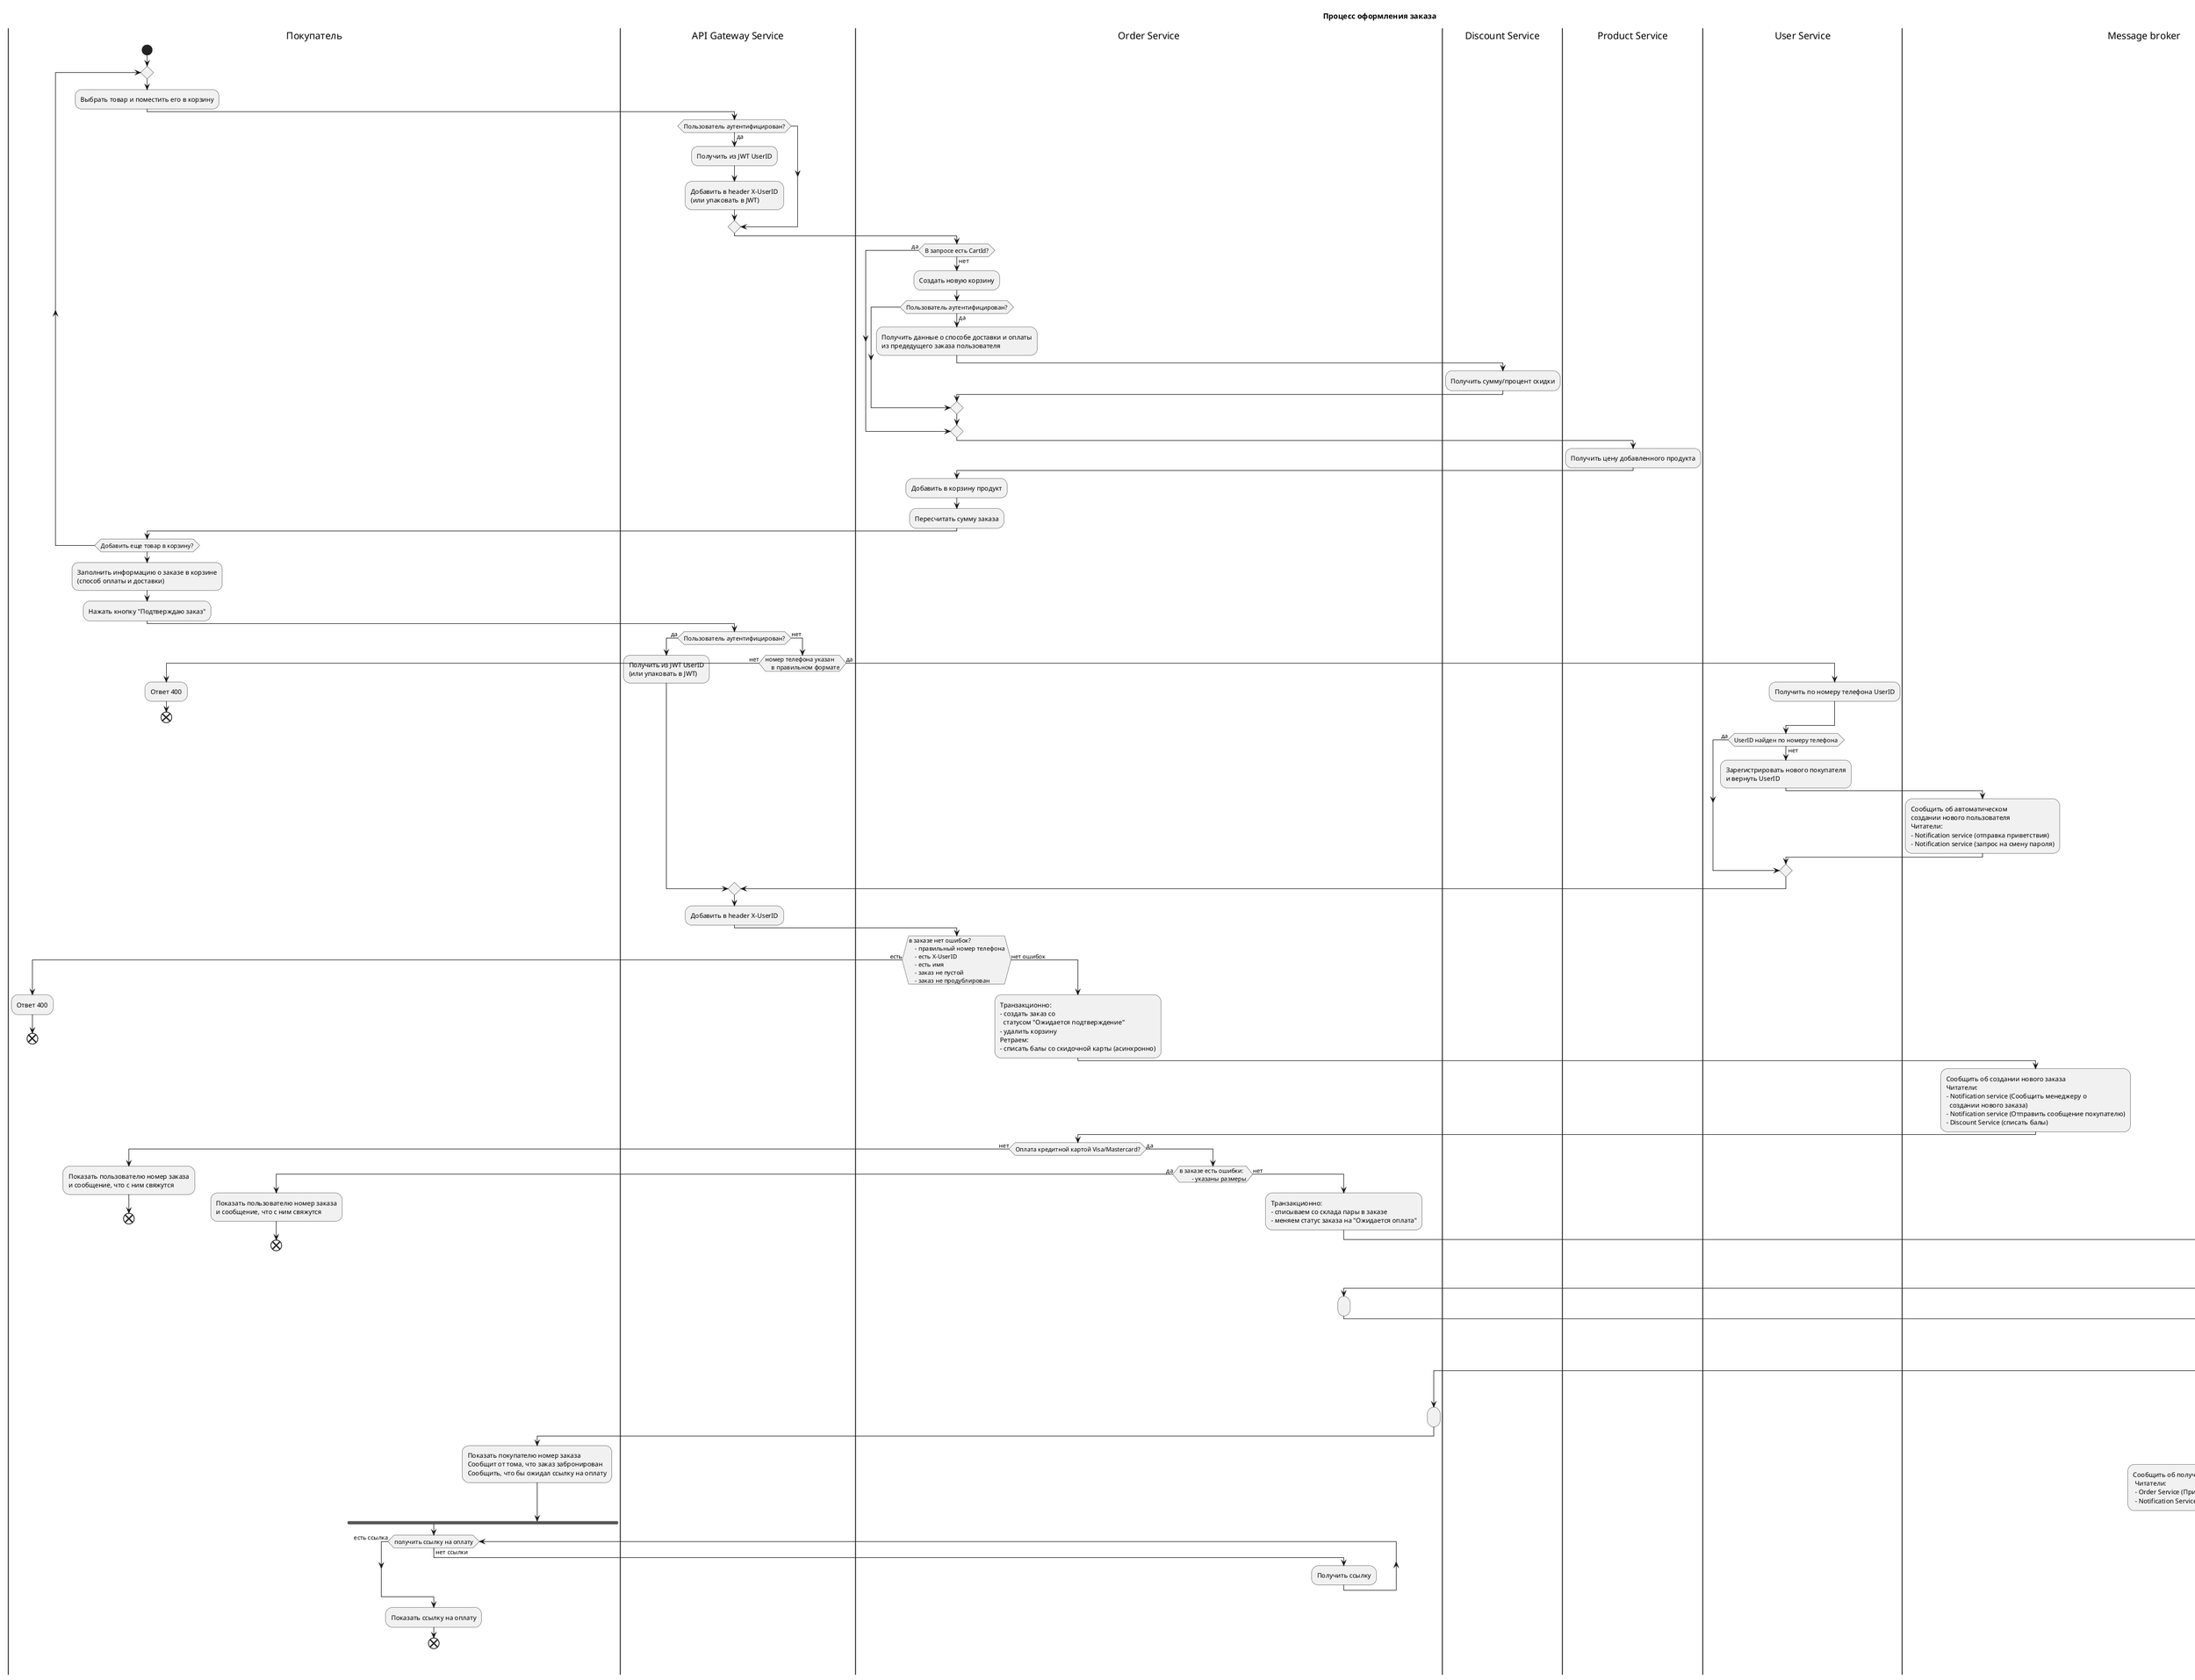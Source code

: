 @startuml
title Процесс оформления заказа

|Покупатель|
start
repeat
:Выбрать товар и поместить его в корзину;
|API Gateway Service|
if(Пользователь аутентифицирован?) then (да)
    :Получить из JWT UserID;
    :Добавить в header X-UserID
    (или упаковать в JWT);
endif
|Order Service|
if(В запросе есть CartId?) then(нет)
    :Создать новую корзину;
    if(Пользователь аутентифицирован?) then (да)
        :Получить данные о способе доставки и оплаты
        из предедущего заказа пользователя;
        |Discount Service|
        :Получить сумму/процент скидки;
    endif
else(да)
endif
|Product Service|
:Получить цену добавленного продукта;
|Order Service|
:Добавить в корзину продукт;
:Пересчитать сумму заказа;
|Покупатель|
repeat while (Добавить еще товар в корзину?)

:Заполнить информацию о заказе в корзине
(способ оплаты и доставки);
:Нажать кнопку "Подтверждаю заказ";

|API Gateway Service|
if(Пользователь аутентифицирован?) then(да)
    :Получить из JWT UserID
    (или упаковать в JWT);
else (нет)
    if(номер телефона указан
    в правильном формате) then(нет)
        |Покупатель|
        :Ответ 400;
        end
    else (да)
        |User Service|
        :Получить по номеру телефона UserID;
    endif
    if(UserID найден по номеру телефона) then(нет)
        |User Service|
        :Зарегистрировать нового покупателя
        и вернуть UserID;
        |Message broker|
        :Сообщить об автоматическом
        создании нового пользователя
        Читатели:
        - Notification service (отправка приветствия)
        - Notification service (запрос на смену пароля);
    else(да)
    endif
|API Gateway Service|
endif
:Добавить в header X-UserID;
|Order Service|
if(в заказе нет ошибок?
    - правильный номер телефона
    - есть X-UserID
    - есть имя
    - заказ не пустой
    - заказ не продублирован) then (есть)
        |Покупатель|
        :Ответ 400;
        end
else(нет ошибок)
|Order Service|
:Транзакционно:
- создать заказ со
  статусом "Ожидается подтверждение"
- удалить корзину
Ретраем:
- списать балы со скидочной карты (асинхронно);
|Message broker|
        :Сообщить об создании нового заказа
        Читатели:
        - Notification service (Сообщить менеджеру о
          создании нового заказа)
        - Notification service (Отправить сообщение покупателю)
        - Discount Service (списать балы);
|Order Service|
if(Оплата кредитной картой Visa/Mastercard?)then(нет)
    |Покупатель|
    :Показать пользователю номер заказа
    и сообщение, что с ним свяжутся;
    end;
else(да)
    |Order Service|
    if(в заказе есть ошибки:
        - указаны размеры) then(да)
      |Покупатель|
          :Показать пользователю номер заказа
          и сообщение, что с ним свяжутся;
          end;
    |Order Service|
    else(нет)
        :Транзакционно:
        - списываем со склада пары в заказе
        - меняем статус заказа на "Ожидается оплата";
        |Message broker|
        :Сообщить об изменении статуса заказа
         Читатели:
         - Notification service (сообщение покупателю);
        |Order Service|
        :;
        |Payment Service|
        :Запрос ссылки для оплаты заказа
        от провайдера услуг;
        fork
            |Провайдерами приема оплат|
            :Получить ссылку для оплаты;
            |Payment Service|
            :Сохранить токен для авторизации
            подтверждения заказа;
            |Message broker|
                    :Сообщить об получении ссылки для оплаты
                     Читатели:
                     - Order Service (Привязать ссылку к заказу)
                     - Notification Service (Отправить сообщение покупателю);
            detach
            fork again
            |Order Service|
            :;
            |Покупатель|
            :Показать покупателю номер заказа
            Сообщит от тома, что заказ забронирован
            Сообщить, что бы ожидал ссылку на оплату;
            endfork
            while(получить ссылку на оплату) is(нет ссылки)
                |Order Service|
                :Получить ссылку;
            endwhile (есть ссылка)
            |Покупатель|
            :Показать ссылку на оплату;
            end
@enduml